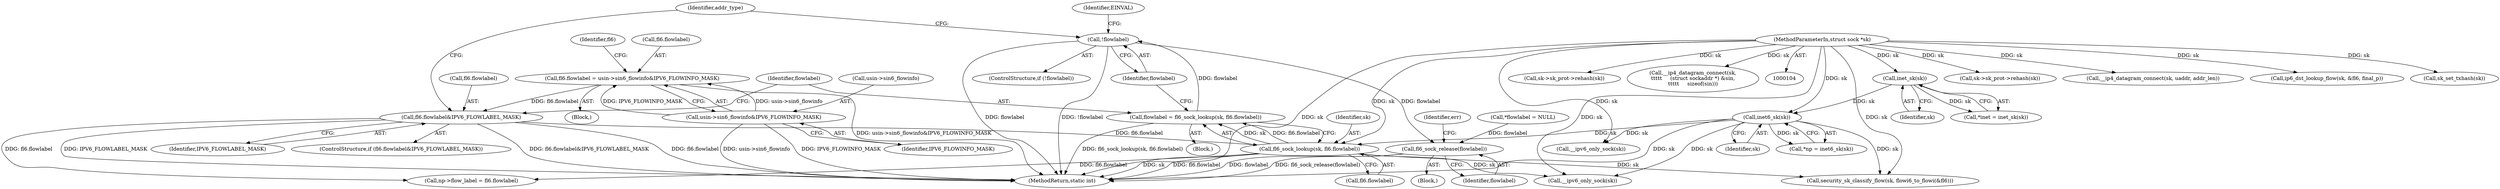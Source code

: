 digraph "0_linux_45f6fad84cc305103b28d73482b344d7f5b76f39_4@pointer" {
"1000208" [label="(Call,!flowlabel)"];
"1000200" [label="(Call,flowlabel = fl6_sock_lookup(sk, fl6.flowlabel))"];
"1000202" [label="(Call,fl6_sock_lookup(sk, fl6.flowlabel))"];
"1000123" [label="(Call,inet6_sk(sk))"];
"1000118" [label="(Call,inet_sk(sk))"];
"1000105" [label="(MethodParameterIn,struct sock *sk)"];
"1000194" [label="(Call,fl6.flowlabel&IPV6_FLOWLABEL_MASK)"];
"1000184" [label="(Call,fl6.flowlabel = usin->sin6_flowinfo&IPV6_FLOWINFO_MASK)"];
"1000188" [label="(Call,usin->sin6_flowinfo&IPV6_FLOWINFO_MASK)"];
"1000593" [label="(Call,fl6_sock_release(flowlabel))"];
"1000347" [label="(Call,sk->sk_prot->rehash(sk))"];
"1000204" [label="(Call,fl6.flowlabel)"];
"1000422" [label="(Call,np->flow_label = fl6.flowlabel)"];
"1000124" [label="(Identifier,sk)"];
"1000214" [label="(Identifier,addr_type)"];
"1000596" [label="(Identifier,err)"];
"1000121" [label="(Call,*np = inet6_sk(sk))"];
"1000201" [label="(Identifier,flowlabel)"];
"1000193" [label="(ControlStructure,if (fl6.flowlabel&IPV6_FLOWLABEL_MASK))"];
"1000202" [label="(Call,fl6_sock_lookup(sk, fl6.flowlabel))"];
"1000198" [label="(Identifier,IPV6_FLOWLABEL_MASK)"];
"1000184" [label="(Call,fl6.flowlabel = usin->sin6_flowinfo&IPV6_FLOWINFO_MASK)"];
"1000208" [label="(Call,!flowlabel)"];
"1000152" [label="(Call,__ip4_datagram_connect(sk, uaddr, addr_len))"];
"1000189" [label="(Call,usin->sin6_flowinfo)"];
"1000118" [label="(Call,inet_sk(sk))"];
"1000192" [label="(Identifier,IPV6_FLOWINFO_MASK)"];
"1000195" [label="(Call,fl6.flowlabel)"];
"1000119" [label="(Identifier,sk)"];
"1000212" [label="(Identifier,EINVAL)"];
"1000194" [label="(Call,fl6.flowlabel&IPV6_FLOWLABEL_MASK)"];
"1000597" [label="(MethodReturn,static int)"];
"1000105" [label="(MethodParameterIn,struct sock *sk)"];
"1000526" [label="(Call,ip6_dst_lookup_flow(sk, &fl6, final_p))"];
"1000131" [label="(Call,*flowlabel = NULL)"];
"1000590" [label="(Call,sk_set_txhash(sk))"];
"1000188" [label="(Call,usin->sin6_flowinfo&IPV6_FLOWINFO_MASK)"];
"1000581" [label="(Call,sk->sk_prot->rehash(sk))"];
"1000200" [label="(Call,flowlabel = fl6_sock_lookup(sk, fl6.flowlabel))"];
"1000247" [label="(Call,__ipv6_only_sock(sk))"];
"1000123" [label="(Call,inet6_sk(sk))"];
"1000116" [label="(Call,*inet = inet_sk(sk))"];
"1000183" [label="(Block,)"];
"1000199" [label="(Block,)"];
"1000501" [label="(Call,security_sk_classify_flow(sk, flowi6_to_flowi(&fl6)))"];
"1000593" [label="(Call,fl6_sock_release(flowlabel))"];
"1000209" [label="(Identifier,flowlabel)"];
"1000145" [label="(Call,__ipv6_only_sock(sk))"];
"1000108" [label="(Block,)"];
"1000203" [label="(Identifier,sk)"];
"1000280" [label="(Call,__ip4_datagram_connect(sk,\n\t\t\t\t\t     (struct sockaddr *) &sin,\n\t\t\t\t\t     sizeof(sin)))"];
"1000196" [label="(Identifier,fl6)"];
"1000207" [label="(ControlStructure,if (!flowlabel))"];
"1000185" [label="(Call,fl6.flowlabel)"];
"1000594" [label="(Identifier,flowlabel)"];
"1000208" -> "1000207"  [label="AST: "];
"1000208" -> "1000209"  [label="CFG: "];
"1000209" -> "1000208"  [label="AST: "];
"1000212" -> "1000208"  [label="CFG: "];
"1000214" -> "1000208"  [label="CFG: "];
"1000208" -> "1000597"  [label="DDG: flowlabel"];
"1000208" -> "1000597"  [label="DDG: !flowlabel"];
"1000200" -> "1000208"  [label="DDG: flowlabel"];
"1000208" -> "1000593"  [label="DDG: flowlabel"];
"1000200" -> "1000199"  [label="AST: "];
"1000200" -> "1000202"  [label="CFG: "];
"1000201" -> "1000200"  [label="AST: "];
"1000202" -> "1000200"  [label="AST: "];
"1000209" -> "1000200"  [label="CFG: "];
"1000200" -> "1000597"  [label="DDG: fl6_sock_lookup(sk, fl6.flowlabel)"];
"1000202" -> "1000200"  [label="DDG: sk"];
"1000202" -> "1000200"  [label="DDG: fl6.flowlabel"];
"1000202" -> "1000204"  [label="CFG: "];
"1000203" -> "1000202"  [label="AST: "];
"1000204" -> "1000202"  [label="AST: "];
"1000202" -> "1000597"  [label="DDG: sk"];
"1000202" -> "1000597"  [label="DDG: fl6.flowlabel"];
"1000123" -> "1000202"  [label="DDG: sk"];
"1000105" -> "1000202"  [label="DDG: sk"];
"1000194" -> "1000202"  [label="DDG: fl6.flowlabel"];
"1000202" -> "1000247"  [label="DDG: sk"];
"1000202" -> "1000422"  [label="DDG: fl6.flowlabel"];
"1000202" -> "1000501"  [label="DDG: sk"];
"1000123" -> "1000121"  [label="AST: "];
"1000123" -> "1000124"  [label="CFG: "];
"1000124" -> "1000123"  [label="AST: "];
"1000121" -> "1000123"  [label="CFG: "];
"1000123" -> "1000597"  [label="DDG: sk"];
"1000123" -> "1000121"  [label="DDG: sk"];
"1000118" -> "1000123"  [label="DDG: sk"];
"1000105" -> "1000123"  [label="DDG: sk"];
"1000123" -> "1000145"  [label="DDG: sk"];
"1000123" -> "1000247"  [label="DDG: sk"];
"1000123" -> "1000501"  [label="DDG: sk"];
"1000118" -> "1000116"  [label="AST: "];
"1000118" -> "1000119"  [label="CFG: "];
"1000119" -> "1000118"  [label="AST: "];
"1000116" -> "1000118"  [label="CFG: "];
"1000118" -> "1000116"  [label="DDG: sk"];
"1000105" -> "1000118"  [label="DDG: sk"];
"1000105" -> "1000104"  [label="AST: "];
"1000105" -> "1000597"  [label="DDG: sk"];
"1000105" -> "1000145"  [label="DDG: sk"];
"1000105" -> "1000152"  [label="DDG: sk"];
"1000105" -> "1000247"  [label="DDG: sk"];
"1000105" -> "1000280"  [label="DDG: sk"];
"1000105" -> "1000347"  [label="DDG: sk"];
"1000105" -> "1000501"  [label="DDG: sk"];
"1000105" -> "1000526"  [label="DDG: sk"];
"1000105" -> "1000581"  [label="DDG: sk"];
"1000105" -> "1000590"  [label="DDG: sk"];
"1000194" -> "1000193"  [label="AST: "];
"1000194" -> "1000198"  [label="CFG: "];
"1000195" -> "1000194"  [label="AST: "];
"1000198" -> "1000194"  [label="AST: "];
"1000201" -> "1000194"  [label="CFG: "];
"1000214" -> "1000194"  [label="CFG: "];
"1000194" -> "1000597"  [label="DDG: fl6.flowlabel&IPV6_FLOWLABEL_MASK"];
"1000194" -> "1000597"  [label="DDG: fl6.flowlabel"];
"1000194" -> "1000597"  [label="DDG: IPV6_FLOWLABEL_MASK"];
"1000184" -> "1000194"  [label="DDG: fl6.flowlabel"];
"1000194" -> "1000422"  [label="DDG: fl6.flowlabel"];
"1000184" -> "1000183"  [label="AST: "];
"1000184" -> "1000188"  [label="CFG: "];
"1000185" -> "1000184"  [label="AST: "];
"1000188" -> "1000184"  [label="AST: "];
"1000196" -> "1000184"  [label="CFG: "];
"1000184" -> "1000597"  [label="DDG: usin->sin6_flowinfo&IPV6_FLOWINFO_MASK"];
"1000188" -> "1000184"  [label="DDG: usin->sin6_flowinfo"];
"1000188" -> "1000184"  [label="DDG: IPV6_FLOWINFO_MASK"];
"1000188" -> "1000192"  [label="CFG: "];
"1000189" -> "1000188"  [label="AST: "];
"1000192" -> "1000188"  [label="AST: "];
"1000188" -> "1000597"  [label="DDG: usin->sin6_flowinfo"];
"1000188" -> "1000597"  [label="DDG: IPV6_FLOWINFO_MASK"];
"1000593" -> "1000108"  [label="AST: "];
"1000593" -> "1000594"  [label="CFG: "];
"1000594" -> "1000593"  [label="AST: "];
"1000596" -> "1000593"  [label="CFG: "];
"1000593" -> "1000597"  [label="DDG: flowlabel"];
"1000593" -> "1000597"  [label="DDG: fl6_sock_release(flowlabel)"];
"1000131" -> "1000593"  [label="DDG: flowlabel"];
}
